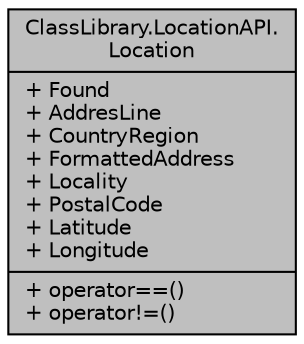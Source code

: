 digraph "ClassLibrary.LocationAPI.Location"
{
 // INTERACTIVE_SVG=YES
 // LATEX_PDF_SIZE
  edge [fontname="Helvetica",fontsize="10",labelfontname="Helvetica",labelfontsize="10"];
  node [fontname="Helvetica",fontsize="10",shape=record];
  Node1 [label="{ClassLibrary.LocationAPI.\lLocation\n|+ Found\l+ AddresLine\l+ CountryRegion\l+ FormattedAddress\l+ Locality\l+ PostalCode\l+ Latitude\l+ Longitude\l|+ operator==()\l+ operator!=()\l}",height=0.2,width=0.4,color="black", fillcolor="grey75", style="filled", fontcolor="black",tooltip="Representa las coordenadas y otros datos de la ubicación de una dirección retornada en el método...."];
}

